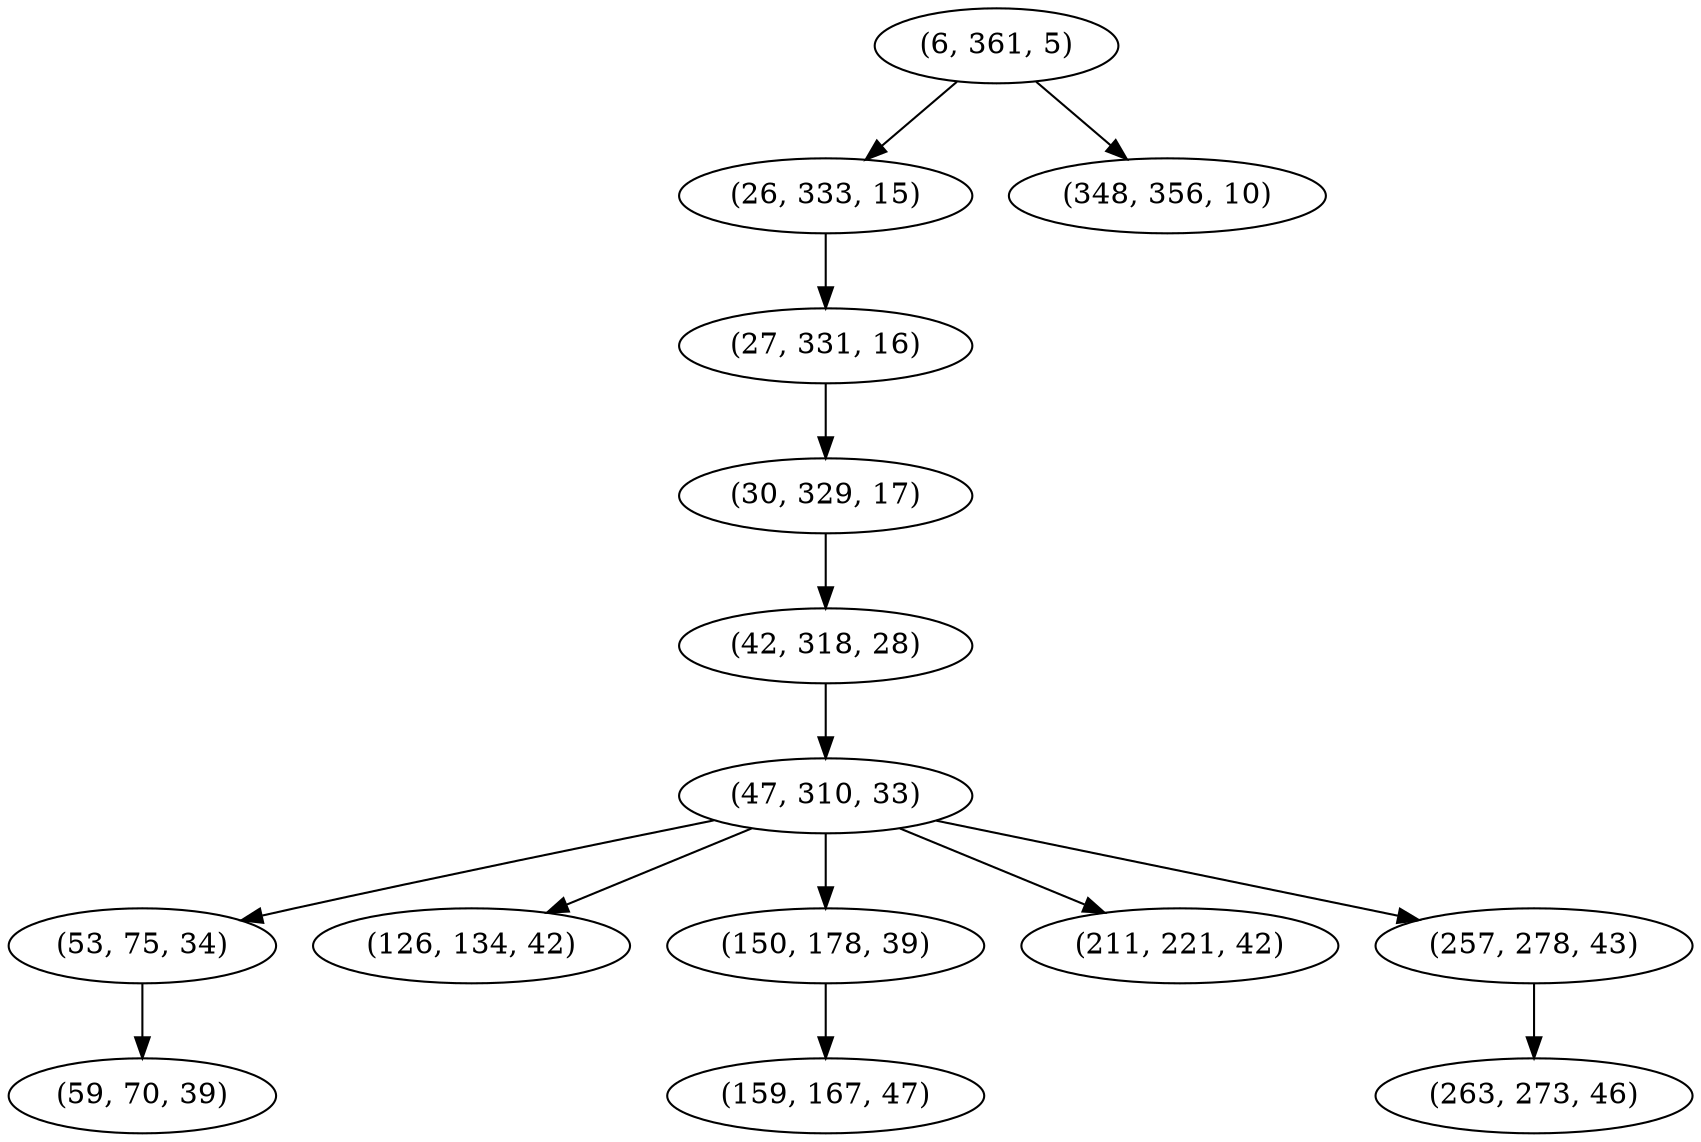 digraph tree {
    "(6, 361, 5)";
    "(26, 333, 15)";
    "(27, 331, 16)";
    "(30, 329, 17)";
    "(42, 318, 28)";
    "(47, 310, 33)";
    "(53, 75, 34)";
    "(59, 70, 39)";
    "(126, 134, 42)";
    "(150, 178, 39)";
    "(159, 167, 47)";
    "(211, 221, 42)";
    "(257, 278, 43)";
    "(263, 273, 46)";
    "(348, 356, 10)";
    "(6, 361, 5)" -> "(26, 333, 15)";
    "(6, 361, 5)" -> "(348, 356, 10)";
    "(26, 333, 15)" -> "(27, 331, 16)";
    "(27, 331, 16)" -> "(30, 329, 17)";
    "(30, 329, 17)" -> "(42, 318, 28)";
    "(42, 318, 28)" -> "(47, 310, 33)";
    "(47, 310, 33)" -> "(53, 75, 34)";
    "(47, 310, 33)" -> "(126, 134, 42)";
    "(47, 310, 33)" -> "(150, 178, 39)";
    "(47, 310, 33)" -> "(211, 221, 42)";
    "(47, 310, 33)" -> "(257, 278, 43)";
    "(53, 75, 34)" -> "(59, 70, 39)";
    "(150, 178, 39)" -> "(159, 167, 47)";
    "(257, 278, 43)" -> "(263, 273, 46)";
}
